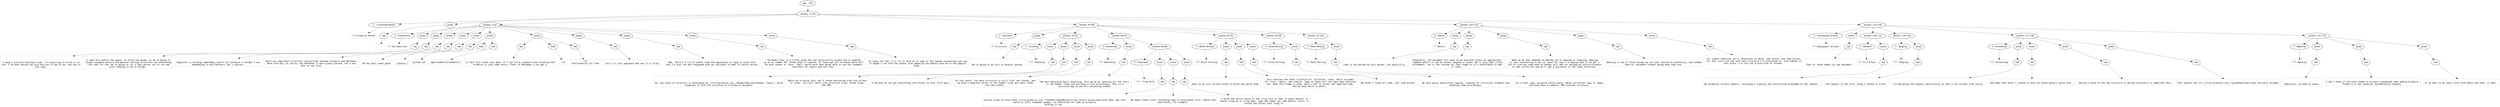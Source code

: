 digraph hierarchy {

node [fontname=Helvetica]
edge [style=dashed]

doc_0 [label="doc - 155"]


doc_0 -> { section_1}
{rank=same; section_1}

section_1 [label="section: 1-124"]


section_1 -> { header_2 prose_3 section_4 section_5 section_6 section_7}
{rank=same; header_2 prose_3 section_4 section_5 section_6 section_7}

header_2 [label="1 : A Grimoire Parser"]

prose_3 [label="prose"]

section_4 [label="section: 3-42"]

section_5 [label="section: 43-96"]

section_6 [label="section: 102-124"]

section_7 [label="section: 125-146"]


header_2 -> leaf_8
leaf_8  [color=Gray,shape=rectangle,fontname=Inconsolata,label=" * A Grimoire Parser"]
prose_3 -> { raw_9}
{rank=same; raw_9}

raw_9 [label="raw"]


raw_9 -> leaf_10
leaf_10  [color=Gray,shape=rectangle,fontname=Inconsolata,label="
"]
section_4 -> { header_11 prose_12 prose_13 prose_14 prose_15 prose_16 prose_17 prose_18 prose_19 prose_20 prose_21 prose_22}
{rank=same; header_11 prose_12 prose_13 prose_14 prose_15 prose_16 prose_17 prose_18 prose_19 prose_20 prose_21 prose_22}

header_11 [label="2 : Introduction"]

prose_12 [label="prose"]

prose_13 [label="prose"]

prose_14 [label="prose"]

prose_15 [label="prose"]

prose_16 [label="prose"]

prose_17 [label="prose"]

prose_18 [label="prose"]

prose_19 [label="prose"]

prose_20 [label="prose"]

prose_21 [label="prose"]

prose_22 [label="prose"]


header_11 -> leaf_23
leaf_23  [color=Gray,shape=rectangle,fontname=Inconsolata,label="** Introduction"]
prose_12 -> { raw_24}
{rank=same; raw_24}

raw_24 [label="raw"]


raw_24 -> leaf_25
leaf_25  [color=Gray,shape=rectangle,fontname=Inconsolata,label="

I need a literate toolchain stat. I'm unwilling to write it on
Org. I've been having fun with Org but it has to go, and now is
the time.
"]
prose_13 -> { raw_26}
{rank=same; raw_26}

raw_26 [label="raw"]


raw_26 -> leaf_27
leaf_27  [color=Gray,shape=rectangle,fontname=Inconsolata,label="
I need this before the quipu, to write the quipu, so we're going to
forget reusable parsers and general editing structures and everything
like that for now. We're going to cut a fast parser out of Lua and
start hooking it up to things. 
"]
prose_14 -> { raw_28}
{rank=same; raw_28}

raw_28 [label="raw"]


raw_28 -> leaf_29
leaf_29  [color=Gray,shape=rectangle,fontname=Inconsolata,label="
Pegylator is proving remarkably useful for software I thought I was
abandoning in mid-February. But I digress.
"]
prose_15 -> { raw_30}
{rank=same; raw_30}

raw_30 [label="raw"]


raw_30 -> leaf_31
leaf_31  [color=Gray,shape=rectangle,fontname=Inconsolata,label="
There are important structural similarities between Grimoire and Markdown.
More with Org, of course, but Markdown is more widely parsed. Let's see
what we can find.
"]
prose_16 -> { raw_32}
{rank=same; raw_32}

raw_32 [label="raw"]


raw_32 -> leaf_33
leaf_33  [color=Gray,shape=rectangle,fontname=Inconsolata,label="
Oh hey this looks good:
"]
prose_17 -> { raw_34 italic_35 raw_36}
{rank=same; raw_34 italic_35 raw_36}

raw_34 [label="raw"]

italic_35 [label="italic"]

raw_36 [label="raw"]


raw_34 -> leaf_37
leaf_37  [color=Gray,shape=rectangle,fontname=Inconsolata,label="
[[https:/"]
italic_35 -> leaf_38
leaf_38  [color=Gray,shape=rectangle,fontname=Inconsolata,label="github.com"]
raw_36 -> leaf_39
leaf_39  [color=Gray,shape=rectangle,fontname=Inconsolata,label="jgm/lunamark][lunamark]]
"]
prose_18 -> { raw_40 bold_41 raw_42}
{rank=same; raw_40 bold_41 raw_42}

raw_40 [label="raw"]

bold_41 [label="bold"]

raw_42 [label="raw"]


raw_40 -> leaf_43
leaf_43  [color=Gray,shape=rectangle,fontname=Inconsolata,label="
In fact this looks very good. If I can trick lunamark into thinking that
Grimoire is just some exotic flavor of Markdown I can get a "]
bold_41 -> leaf_44
leaf_44  [color=Gray,shape=rectangle,fontname=Inconsolata,label="lot"]
raw_42 -> leaf_45
leaf_45  [color=Gray,shape=rectangle,fontname=Inconsolata,label=" of 
functionality for free.
"]
prose_19 -> { raw_46}
{rank=same; raw_46}

raw_46 [label="raw"]


raw_46 -> leaf_47
leaf_47  [color=Gray,shape=rectangle,fontname=Inconsolata,label="
Let's try this approach and see if it flies. 
"]
prose_20 -> { raw_48}
{rank=same; raw_48}

raw_48 [label="raw"]


raw_48 -> leaf_49
leaf_49  [color=Gray,shape=rectangle,fontname=Inconsolata,label="
Hmm. There's a lot of useful code and approaches to lpeg to steal here.
But I'm just too well-equipped with my toolchain to want to switch horses.
"]
prose_21 -> { raw_50}
{rank=same; raw_50}

raw_50 [label="raw"]


raw_50 -> leaf_51
leaf_51  [color=Gray,shape=rectangle,fontname=Inconsolata,label="
The Node class is a little janky but not particularly broken and is shaping
up as my common AST format when in Lualand. If those get out of whack there will
be pain sooner or later. That's worth more than being able to use the lunamark
toolchain for export and the like. 
"]
prose_22 -> { raw_52}
{rank=same; raw_52}

raw_52 [label="raw"]


raw_52 -> leaf_53
leaf_53  [color=Gray,shape=rectangle,fontname=Inconsolata,label="
At least for now. I'll try to hold on to some of the naming conventions and see
if maybe I can talk the author into adapting the module once we're the popular
kids. 
"]
section_5 -> { header_54 prose_55 section_56 section_57 section_58 section_59 section_60}
{rank=same; header_54 prose_55 section_56 section_57 section_58 section_59 section_60}

header_54 [label="2 : Structure"]

prose_55 [label="prose"]

section_56 [label="section: 47-61"]

section_57 [label="section: 62-67"]

section_58 [label="section: 81-91"]

section_59 [label="section: 92-96"]

section_60 [label="section: 97-101"]


header_54 -> leaf_61
leaf_61  [color=Gray,shape=rectangle,fontname=Inconsolata,label="** Structure"]
prose_55 -> { raw_62}
{rank=same; raw_62}

raw_62 [label="raw"]


raw_62 -> leaf_63
leaf_63  [color=Gray,shape=rectangle,fontname=Inconsolata,label="

We're going to do this in several passes. 
"]
section_56 -> { header_64 prose_65 prose_66 prose_67 prose_68}
{rank=same; header_64 prose_65 prose_66 prose_67 prose_68}

header_64 [label="3 : Chunking"]

prose_65 [label="prose"]

prose_66 [label="prose"]

prose_67 [label="prose"]

prose_68 [label="prose"]


header_64 -> leaf_69
leaf_69  [color=Gray,shape=rectangle,fontname=Inconsolata,label="*** Chunking"]
prose_65 -> { raw_70}
{rank=same; raw_70}

raw_70 [label="raw"]


raw_70 -> leaf_71
leaf_71  [color=Gray,shape=rectangle,fontname=Inconsolata,label="

Our top-level of structure is determined by [[file:grimoire.org::*Header%20Lines][header lines]], which
cooperate to form the structure of a Grimoire document.
"]
prose_66 -> { raw_72}
{rank=same; raw_72}

raw_72 [label="raw"]


raw_72 -> leaf_73
leaf_73  [color=Gray,shape=rectangle,fontname=Inconsolata,label="
While we're doing this, we'll chunk everything else into arrays
of lines, this will split into structure lines, blank lines,
and TBD. 
"]
prose_67 -> { raw_74}
{rank=same; raw_74}

raw_74 [label="raw"]


raw_74 -> leaf_75
leaf_75  [color=Gray,shape=rectangle,fontname=Inconsolata,label="
I believe we can get everything into blocks on this first pass.
"]
prose_68 -> { raw_76}
{rank=same; raw_76}

raw_76 [label="raw"]


raw_76 -> leaf_77
leaf_77  [color=Gray,shape=rectangle,fontname=Inconsolata,label="
At this point, the data structure is still flat, but chunky, and
we have a separate vector of the header lines and their index
into the chunks. 
"]
section_57 -> { header_78 prose_79 section_80}
{rank=same; header_78 prose_79 section_80}

header_78 [label="3 : Ownership"]

prose_79 [label="prose"]

section_80 [label="section: 68-80"]


header_78 -> leaf_81
leaf_81  [color=Gray,shape=rectangle,fontname=Inconsolata,label="*** Ownership"]
prose_79 -> { raw_82}
{rank=same; raw_82}

raw_82 [label="raw"]


raw_82 -> leaf_83
leaf_83  [color=Gray,shape=rectangle,fontname=Inconsolata,label="

We next determine basic ownership. This we do by counting all the stars 
in the header lines and building a tree accordingly. This is a 
recursive map of vectors containing chunks. 
"]
section_80 -> { header_84 prose_85 prose_86 prose_87}
{rank=same; header_84 prose_85 prose_86 prose_87}

header_84 [label="4 : Cling Rule"]

prose_85 [label="prose"]

prose_86 [label="prose"]

prose_87 [label="prose"]


header_84 -> leaf_88
leaf_88  [color=Gray,shape=rectangle,fontname=Inconsolata,label="**** Cling Rule"]
prose_85 -> { raw_89}
{rank=same; raw_89}

raw_89 [label="raw"]


raw_89 -> leaf_90
leaf_90  [color=Gray,shape=rectangle,fontname=Inconsolata,label="

Various kinds of block have [[file:grimoire.org::*The%20Cling%20Rule][cling rules]] associated with them. How this
works is still somewhat opaque, no substitute for code in actually
working it out. 
"]
prose_86 -> { raw_91}
{rank=same; raw_91}

raw_91 [label="raw"]


raw_91 -> leaf_92
leaf_92  [color=Gray,shape=rectangle,fontname=Inconsolata,label="
We apply these rules, attaching tags to associated lists, tables and
code blocks, for example. 
"]
prose_87 -> { raw_93}
{rank=same; raw_93}

raw_93 [label="raw"]


raw_93 -> leaf_94
leaf_94  [color=Gray,shape=rectangle,fontname=Inconsolata,label="
I think the secret sauce of the cling rule is that it never matters if 
marks cling up or cling down, tags and names can come before, after, or
around the blocks they cling to. 
"]
section_58 -> { header_95 prose_96 prose_97 prose_98}
{rank=same; header_95 prose_96 prose_97 prose_98}

header_95 [label="3 : Block Parsing"]

prose_96 [label="prose"]

prose_97 [label="prose"]

prose_98 [label="prose"]


header_95 -> leaf_99
leaf_99  [color=Gray,shape=rectangle,fontname=Inconsolata,label="*** Block Parsing"]
prose_96 -> { raw_100}
{rank=same; raw_100}

raw_100 [label="raw"]


raw_100 -> leaf_101
leaf_101  [color=Gray,shape=rectangle,fontname=Inconsolata,label="

Next we go into certain kinds of block and parse them.
"]
prose_97 -> { raw_102}
{rank=same; raw_102}

raw_102 [label="raw"]


raw_102 -> leaf_103
leaf_103  [color=Gray,shape=rectangle,fontname=Inconsolata,label="
This resolves the inner structure of 'structure' lines, which includes
all lists, tables, and similar. Some of these will not have been detected
yet, when this stage is done, what's left is prose, and unparsed code,
and we know which is which. 
"]
prose_98 -> { raw_104}
{rank=same; raw_104}

raw_104 [label="raw"]


raw_104 -> leaf_105
leaf_105  [color=Gray,shape=rectangle,fontname=Inconsolata,label="
We haven't found all code, just code blocks. 
"]
section_59 -> { header_106 prose_107}
{rank=same; header_106 prose_107}

header_106 [label="3 : Prose Parsing"]

prose_107 [label="prose"]


header_106 -> leaf_108
leaf_108  [color=Gray,shape=rectangle,fontname=Inconsolata,label="*** Prose Parsing"]
prose_107 -> { raw_109}
{rank=same; raw_109}

raw_109 [label="raw"]


raw_109 -> leaf_110
leaf_110  [color=Gray,shape=rectangle,fontname=Inconsolata,label="

We next parse these prose regions, looking for structural elements and 
handling them accordingly. 
"]
section_60 -> { header_111 prose_112}
{rank=same; header_111 prose_112}

header_111 [label="3 : Mark Parsing"]

prose_112 [label="prose"]


header_111 -> leaf_113
leaf_113  [color=Gray,shape=rectangle,fontname=Inconsolata,label="*** Mark Parsing"]
prose_112 -> { raw_114}
{rank=same; raw_114}

raw_114 [label="raw"]


raw_114 -> leaf_115
leaf_115  [color=Gray,shape=rectangle,fontname=Inconsolata,label="

As a final step, we parse within marks. Marks are either tags or names,
and both have a complex, TBD internal structure. 
"]
section_6 -> { header_116 prose_117 prose_118 prose_119 prose_120 prose_121}
{rank=same; header_116 prose_117 prose_118 prose_119 prose_120 prose_121}

header_116 [label="2 : Result"]

prose_117 [label="prose"]

prose_118 [label="prose"]

prose_119 [label="prose"]

prose_120 [label="prose"]

prose_121 [label="prose"]


header_116 -> leaf_122
leaf_122  [color=Gray,shape=rectangle,fontname=Inconsolata,label="** Result"]
prose_117 -> { raw_123}
{rank=same; raw_123}

raw_123 [label="raw"]


raw_123 -> leaf_124
leaf_124  [color=Gray,shape=rectangle,fontname=Inconsolata,label="

Code is not parsed by this parser, not explicitly. 
"]
prose_118 -> { raw_125}
{rank=same; raw_125}

raw_125 [label="raw"]


raw_125 -> leaf_126
leaf_126  [color=Gray,shape=rectangle,fontname=Inconsolata,label="
Eventually, the document will have to be executed within an appropriate 
sandbox before it can be either tangled or woven. We'll skip that little
refinement, Lua is the runtime for that stage so it's comfortable to add 
it later. 
"]
prose_119 -> { raw_127}
{rank=same; raw_127}

raw_127 [label="raw"]


raw_127 -> leaf_128
leaf_128  [color=Gray,shape=rectangle,fontname=Inconsolata,label="
What we do next depends on whether we're weaving or tangling. Weaving
is less interesting to me, at least for now; I'm hoping that if we get a 
bit of traction some wonk at Pandoc will add our biological distinctiveness
to that collective and we'll get a big boost in the right direction. 
"]
prose_120 -> { raw_129}
{rank=same; raw_129}

raw_129 [label="raw"]


raw_129 -> leaf_130
leaf_130  [color=Gray,shape=rectangle,fontname=Inconsolata,label="
Weaving is one of those things we can just iterate on endlesssly, and indeed
have to, document formats being what they are. 
"]
prose_121 -> { raw_131}
{rank=same; raw_131}

raw_131 [label="raw"]


raw_131 -> leaf_132
leaf_132  [color=Gray,shape=rectangle,fontname=Inconsolata,label="
For simple tangling, we're interested in marks, edn blocks, and code blocks,
for now. Lists are the next data structure I'm interested in, with tables in
last place. I'm just not a grid kind of thinker. 


"]
section_7 -> { header_133 prose_134 section_135 section_136 section_137 section_138}
{rank=same; header_133 prose_134 section_135 section_136 section_137 section_138}

header_133 [label="2 : Subsequent Actions"]

prose_134 [label="prose"]

section_135 [label="section: 129-132"]

section_136 [label="section: 133-136"]

section_137 [label="section: 137-146"]

section_138 [label="section: 147-155"]


header_133 -> leaf_139
leaf_139  [color=Gray,shape=rectangle,fontname=Inconsolata,label="** Subsequent Actions"]
prose_134 -> { raw_140}
{rank=same; raw_140}

raw_140 [label="raw"]


raw_140 -> leaf_141
leaf_141  [color=Gray,shape=rectangle,fontname=Inconsolata,label="

Each of these needs its own document.
"]
section_135 -> { header_142 prose_143}
{rank=same; header_142 prose_143}

header_142 [label="3 : Filtration"]

prose_143 [label="prose"]


header_142 -> leaf_144
leaf_144  [color=Gray,shape=rectangle,fontname=Inconsolata,label="*** Filtration"]
prose_143 -> { raw_145}
{rank=same; raw_145}

raw_145 [label="raw"]


raw_145 -> leaf_146
leaf_146  [color=Gray,shape=rectangle,fontname=Inconsolata,label="

We normalize certain aspects, including a rigorous and unflinching programme of tab removal. 
"]
section_136 -> { header_147 prose_148}
{rank=same; header_147 prose_148}

header_147 [label="3 : Tangling"]

prose_148 [label="prose"]


header_147 -> leaf_149
leaf_149  [color=Gray,shape=rectangle,fontname=Inconsolata,label="*** Tangling"]
prose_148 -> { raw_150}
{rank=same; raw_150}

raw_150 [label="raw"]


raw_150 -> leaf_151
leaf_151  [color=Gray,shape=rectangle,fontname=Inconsolata,label="

The tangler is the first thing I intend to write. 
"]
section_137 -> { header_152 prose_153 prose_154 prose_155 prose_156}
{rank=same; header_152 prose_153 prose_154 prose_155 prose_156}

header_152 [label="3 : Unraveling"]

prose_153 [label="prose"]

prose_154 [label="prose"]

prose_155 [label="prose"]

prose_156 [label="prose"]


header_152 -> leaf_157
leaf_157  [color=Gray,shape=rectangle,fontname=Inconsolata,label="*** Unraveling"]
prose_153 -> { raw_158}
{rank=same; raw_158}

raw_158 [label="raw"]


raw_158 -> leaf_159
leaf_159  [color=Gray,shape=rectangle,fontname=Inconsolata,label="

I'm designing the tangler specifically so that I can unravel from source. 
"]
prose_154 -> { raw_160}
{rank=same; raw_160}

raw_160 [label="raw"]


raw_160 -> leaf_161
leaf_161  [color=Gray,shape=rectangle,fontname=Inconsolata,label="
How does that work? I intend to work out those details quite soon. 
"]
prose_155 -> { raw_162}
{rank=same; raw_162}

raw_162 [label="raw"]


raw_162 -> leaf_163
leaf_163  [color=Gray,shape=rectangle,fontname=Inconsolata,label="
Having a sense of how the structure is parsed internally is important here.
"]
prose_156 -> { raw_164}
{rank=same; raw_164}

raw_164 [label="raw"]


raw_164 -> leaf_165
leaf_165  [color=Gray,shape=rectangle,fontname=Inconsolata,label="
This subject has its [[file:unraveler.org::*grym%20unravel][own section]] already.
"]
section_138 -> { header_166 prose_167 prose_168 prose_169}
{rank=same; header_166 prose_167 prose_168 prose_169}

header_166 [label="3 : Weaving"]

prose_167 [label="prose"]

prose_168 [label="prose"]

prose_169 [label="prose"]


header_166 -> leaf_170
leaf_170  [color=Gray,shape=rectangle,fontname=Inconsolata,label="*** Weaving"]
prose_167 -> { raw_171}
{rank=same; raw_171}

raw_171 [label="raw"]


raw_171 -> leaf_172
leaf_172  [color=Gray,shape=rectangle,fontname=Inconsolata,label="

Naturally, we need to weave. 
"]
prose_168 -> { raw_173}
{rank=same; raw_173}

raw_173 [label="raw"]


raw_173 -> leaf_174
leaf_174  [color=Gray,shape=rectangle,fontname=Inconsolata,label="
I don't know if this ever needs to be more customized than adding Grimoire 
format to a few canonical documentation engines. 
"]
prose_169 -> { raw_175}
{rank=same; raw_175}

raw_175 [label="raw"]


raw_175 -> leaf_176
leaf_176  [color=Gray,shape=rectangle,fontname=Inconsolata,label="
If we want to do fancy stuff with React and that, it does. 
"]

}
